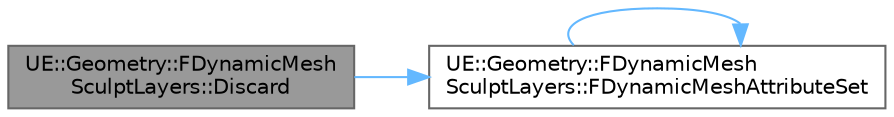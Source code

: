 digraph "UE::Geometry::FDynamicMeshSculptLayers::Discard"
{
 // INTERACTIVE_SVG=YES
 // LATEX_PDF_SIZE
  bgcolor="transparent";
  edge [fontname=Helvetica,fontsize=10,labelfontname=Helvetica,labelfontsize=10];
  node [fontname=Helvetica,fontsize=10,shape=box,height=0.2,width=0.4];
  rankdir="LR";
  Node1 [id="Node000001",label="UE::Geometry::FDynamicMesh\lSculptLayers::Discard",height=0.2,width=0.4,color="gray40", fillcolor="grey60", style="filled", fontcolor="black",tooltip=" "];
  Node1 -> Node2 [id="edge1_Node000001_Node000002",color="steelblue1",style="solid",tooltip=" "];
  Node2 [id="Node000002",label="UE::Geometry::FDynamicMesh\lSculptLayers::FDynamicMeshAttributeSet",height=0.2,width=0.4,color="grey40", fillcolor="white", style="filled",URL="$d0/ddf/classUE_1_1Geometry_1_1FDynamicMeshSculptLayers.html#a08bc1ab8408ba1bb4dd22fd035616bc6",tooltip=" "];
  Node2 -> Node2 [id="edge2_Node000002_Node000002",color="steelblue1",style="solid",tooltip=" "];
}
